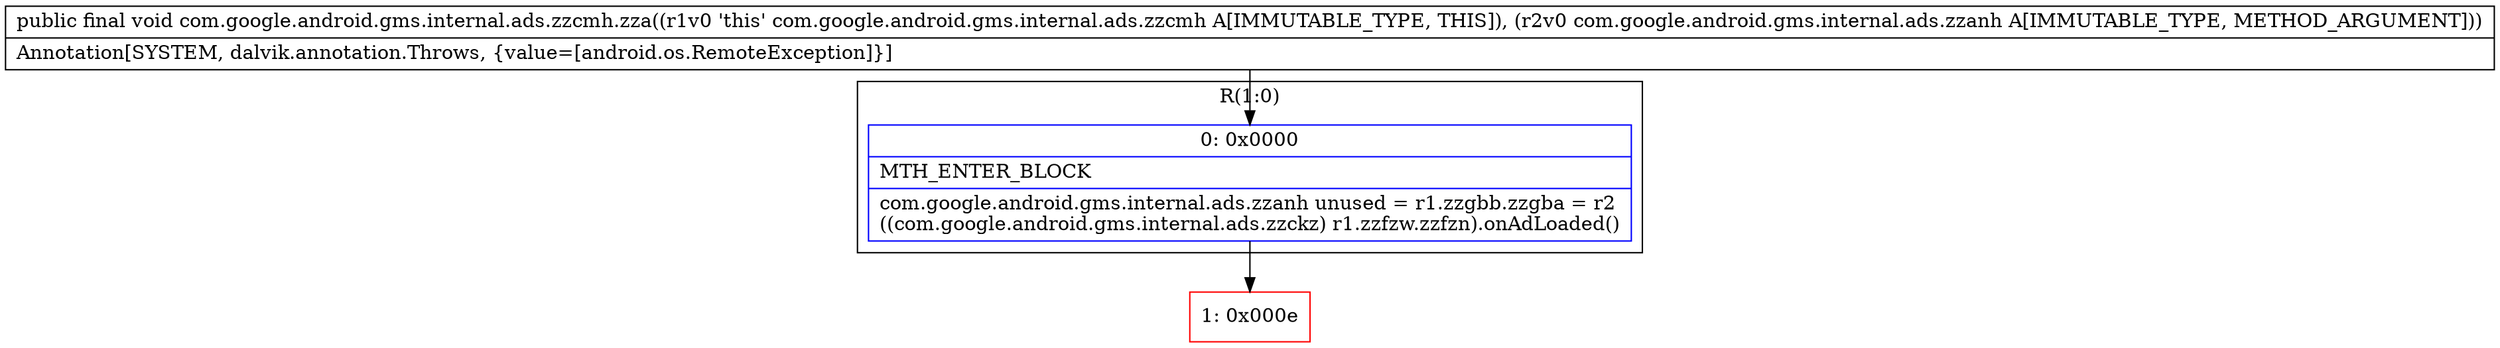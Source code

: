 digraph "CFG forcom.google.android.gms.internal.ads.zzcmh.zza(Lcom\/google\/android\/gms\/internal\/ads\/zzanh;)V" {
subgraph cluster_Region_481370704 {
label = "R(1:0)";
node [shape=record,color=blue];
Node_0 [shape=record,label="{0\:\ 0x0000|MTH_ENTER_BLOCK\l|com.google.android.gms.internal.ads.zzanh unused = r1.zzgbb.zzgba = r2\l((com.google.android.gms.internal.ads.zzckz) r1.zzfzw.zzfzn).onAdLoaded()\l}"];
}
Node_1 [shape=record,color=red,label="{1\:\ 0x000e}"];
MethodNode[shape=record,label="{public final void com.google.android.gms.internal.ads.zzcmh.zza((r1v0 'this' com.google.android.gms.internal.ads.zzcmh A[IMMUTABLE_TYPE, THIS]), (r2v0 com.google.android.gms.internal.ads.zzanh A[IMMUTABLE_TYPE, METHOD_ARGUMENT]))  | Annotation[SYSTEM, dalvik.annotation.Throws, \{value=[android.os.RemoteException]\}]\l}"];
MethodNode -> Node_0;
Node_0 -> Node_1;
}

